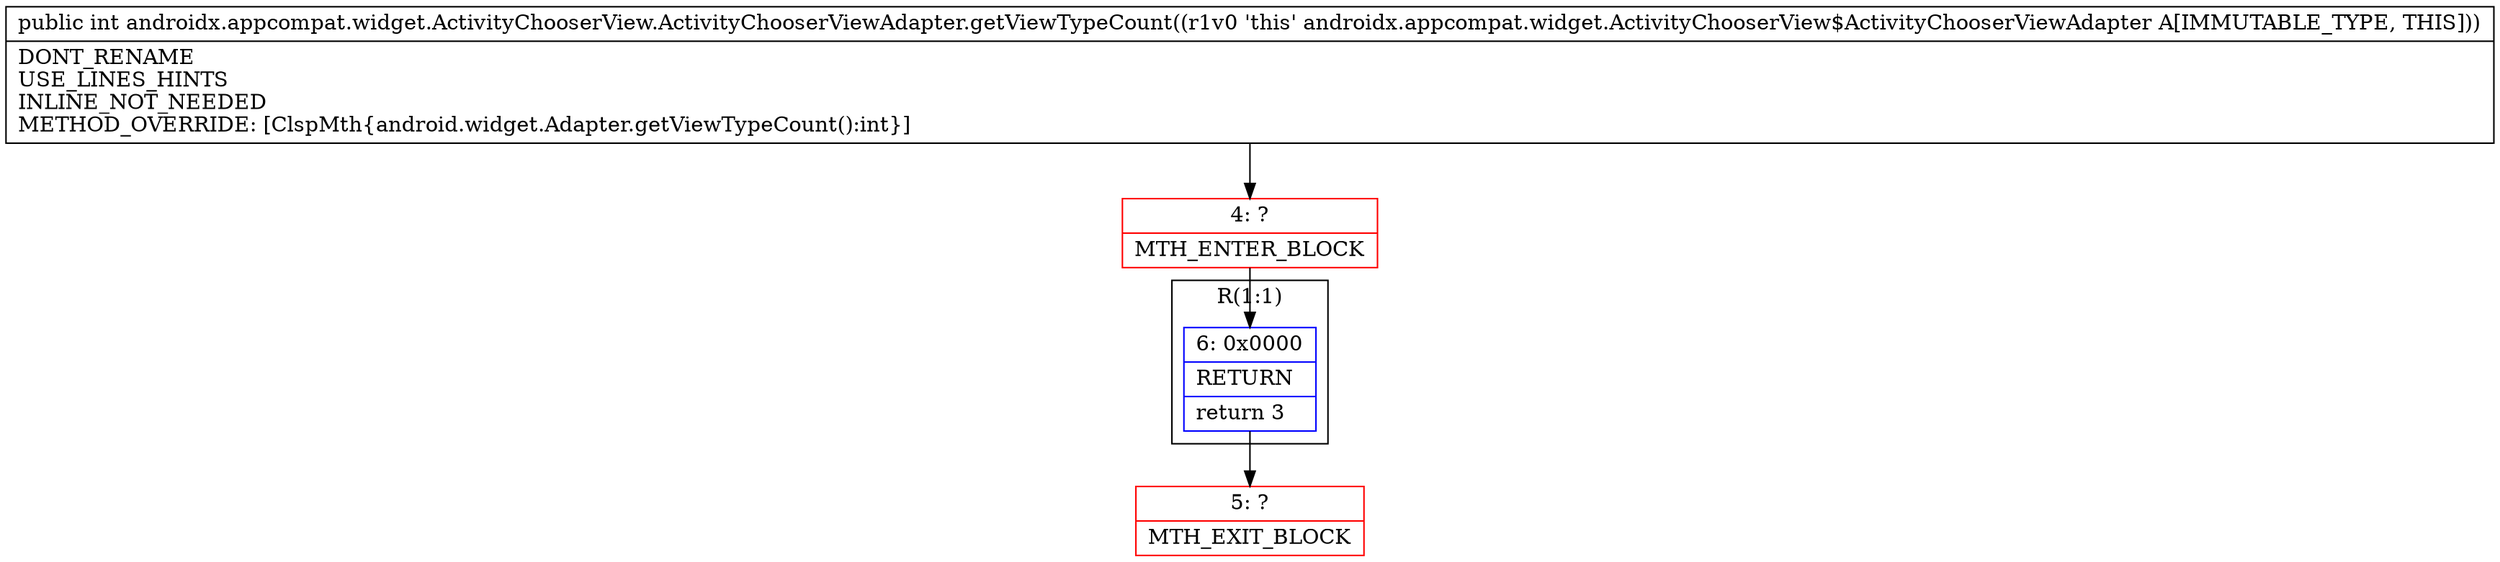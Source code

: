 digraph "CFG forandroidx.appcompat.widget.ActivityChooserView.ActivityChooserViewAdapter.getViewTypeCount()I" {
subgraph cluster_Region_685900645 {
label = "R(1:1)";
node [shape=record,color=blue];
Node_6 [shape=record,label="{6\:\ 0x0000|RETURN\l|return 3\l}"];
}
Node_4 [shape=record,color=red,label="{4\:\ ?|MTH_ENTER_BLOCK\l}"];
Node_5 [shape=record,color=red,label="{5\:\ ?|MTH_EXIT_BLOCK\l}"];
MethodNode[shape=record,label="{public int androidx.appcompat.widget.ActivityChooserView.ActivityChooserViewAdapter.getViewTypeCount((r1v0 'this' androidx.appcompat.widget.ActivityChooserView$ActivityChooserViewAdapter A[IMMUTABLE_TYPE, THIS]))  | DONT_RENAME\lUSE_LINES_HINTS\lINLINE_NOT_NEEDED\lMETHOD_OVERRIDE: [ClspMth\{android.widget.Adapter.getViewTypeCount():int\}]\l}"];
MethodNode -> Node_4;Node_6 -> Node_5;
Node_4 -> Node_6;
}

